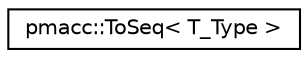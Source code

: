 digraph "Graphical Class Hierarchy"
{
 // LATEX_PDF_SIZE
  edge [fontname="Helvetica",fontsize="10",labelfontname="Helvetica",labelfontsize="10"];
  node [fontname="Helvetica",fontsize="10",shape=record];
  rankdir="LR";
  Node0 [label="pmacc::ToSeq\< T_Type \>",height=0.2,width=0.4,color="black", fillcolor="white", style="filled",URL="$structpmacc_1_1_to_seq.html",tooltip="cast type to boost mpl vector"];
}
